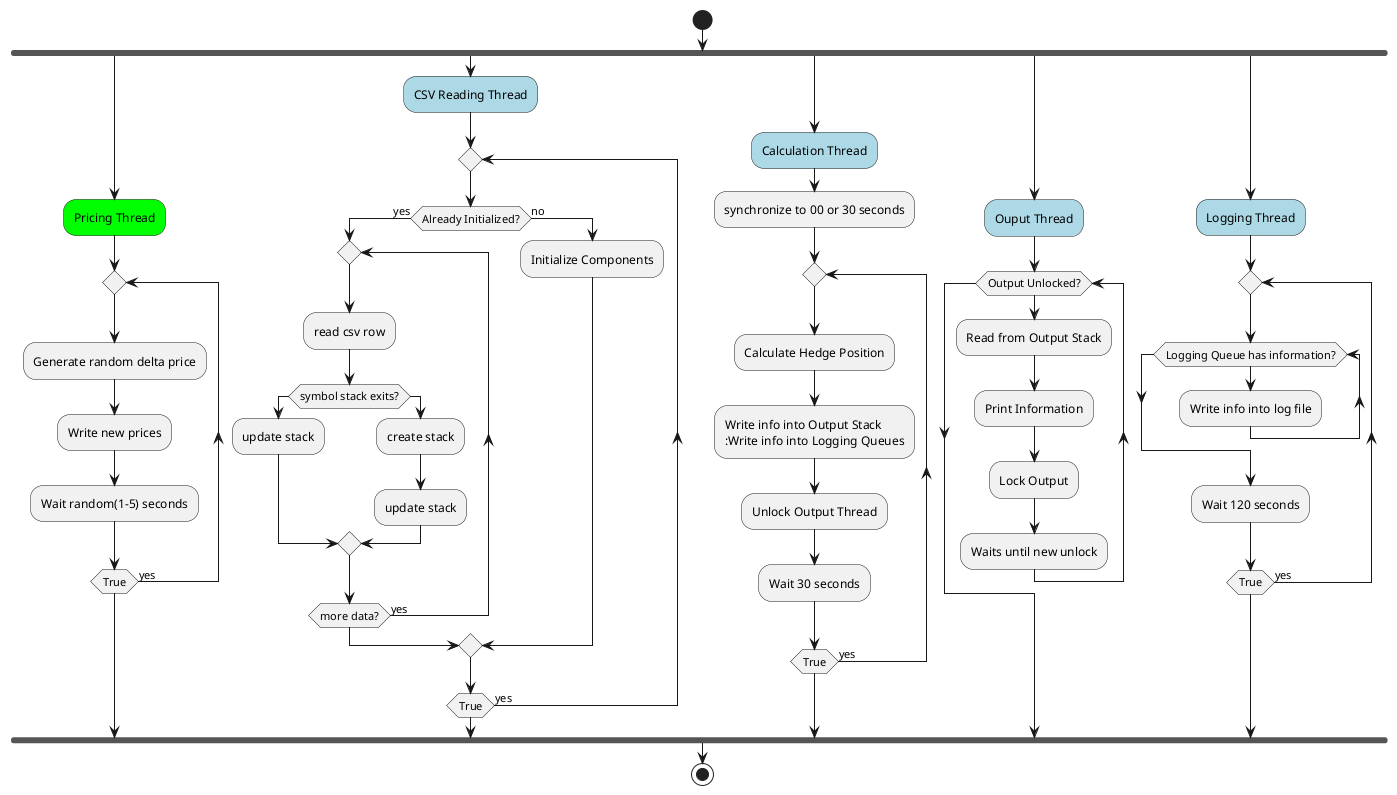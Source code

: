 @startuml
'https://plantuml.com/activity-diagram-beta

start

fork

    #lime:Pricing Thread;

    repeat
    
        :Generate random delta price;
        :Write new prices;
        :Wait random(1-5) seconds;
    
    repeat while(True) is (yes)

fork again

    #lightblue:CSV Reading Thread;
    
    repeat
    
        if (Already Initialized?) then (yes)
            repeat
                :read csv row;
                if (symbol stack exits?)
                    :update stack;
                else
                    :create stack;
                    :update stack;
                endif
            repeat while(more data?) is (yes)
            
        else (no)
            :Initialize Components;
        endif
    
    repeat while(True) is (yes)
    

fork again

    #lightblue:Calculation Thread;
        
    :synchronize to 00 or 30 seconds;
    
    repeat
    
        :Calculate Hedge Position;
        :Write info into Output Stack
        :Write info into Logging Queues;
        :Unlock Output Thread;
        :Wait 30 seconds;
    
    repeat while(True) is (yes)
    
fork again

    #lightblue:Ouput Thread;

    while (Output Unlocked?)
    
        :Read from Output Stack;
        :Print Information;
        :Lock Output;
        :Waits until new unlock;
    
    endwhile
    
fork again

    #lightblue:Logging Thread;

    repeat
        
        while (Logging Queue has information?)
            :Write info into log file;
        endwhile
        
        :Wait 120 seconds;
    
    repeat while(True) is (yes)

end fork

stop

@enduml
